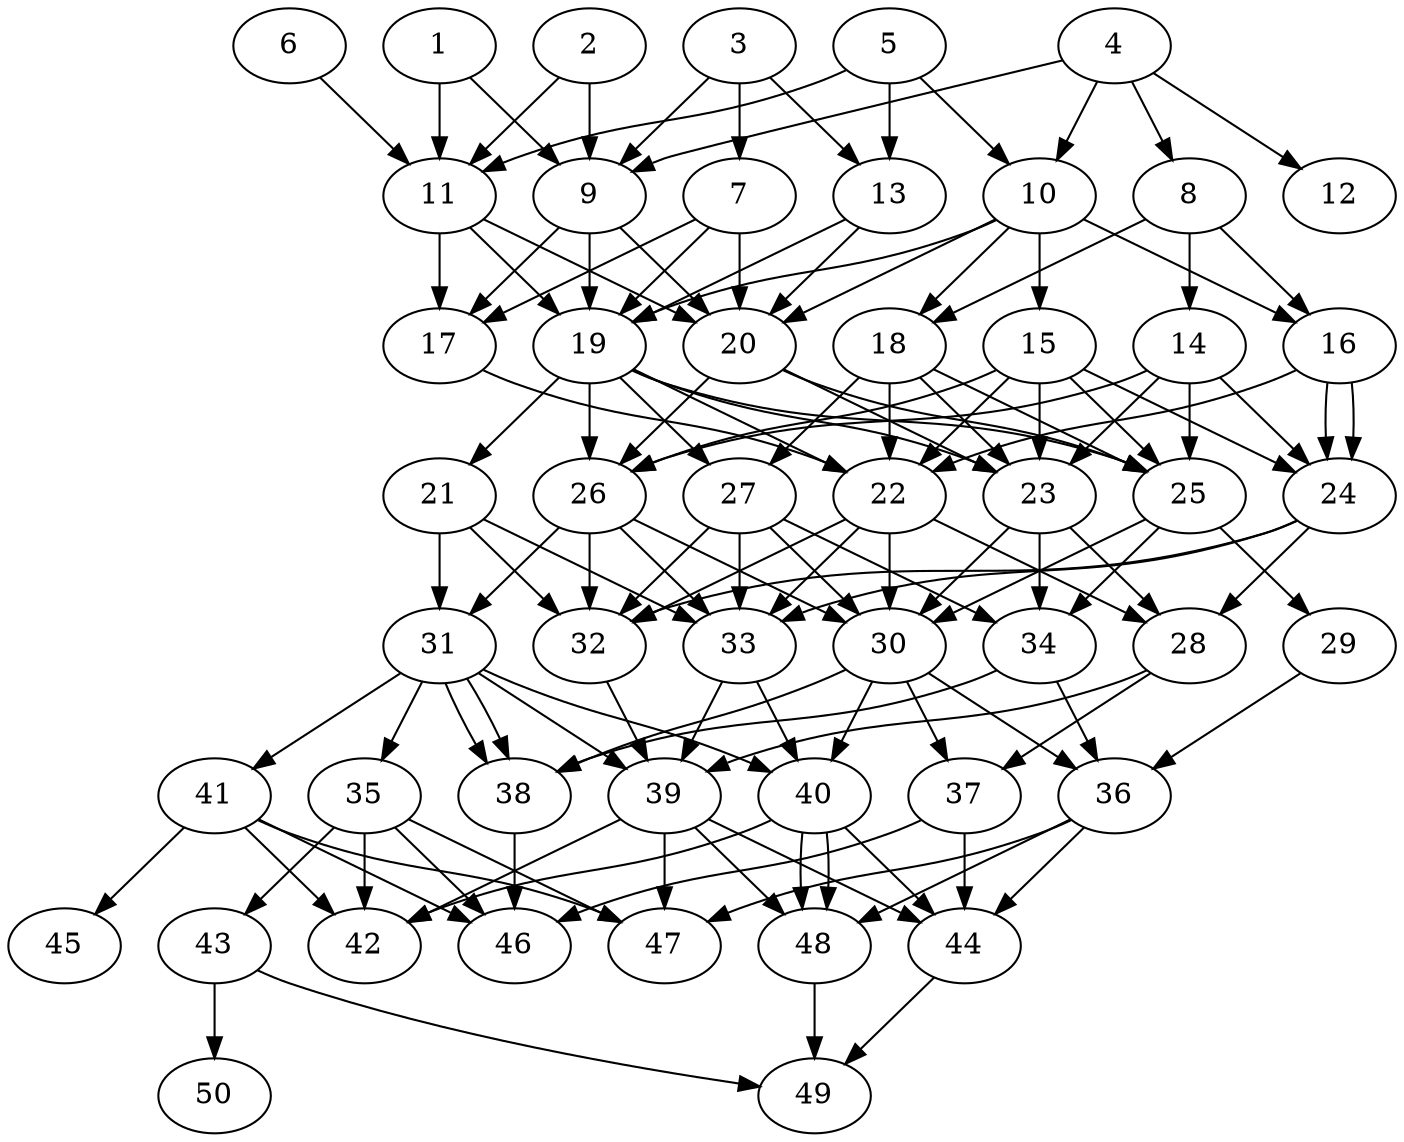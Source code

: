 // DAG automatically generated by daggen at Thu Oct  3 14:07:57 2019
// ./daggen --dot -n 50 --ccr 0.3 --fat 0.5 --regular 0.9 --density 0.7 --mindata 5242880 --maxdata 52428800 
digraph G {
  1 [size="169379840", alpha="0.17", expect_size="50813952"] 
  1 -> 9 [size ="50813952"]
  1 -> 11 [size ="50813952"]
  2 [size="169325227", alpha="0.15", expect_size="50797568"] 
  2 -> 9 [size ="50797568"]
  2 -> 11 [size ="50797568"]
  3 [size="114776747", alpha="0.03", expect_size="34433024"] 
  3 -> 7 [size ="34433024"]
  3 -> 9 [size ="34433024"]
  3 -> 13 [size ="34433024"]
  4 [size="136779093", alpha="0.07", expect_size="41033728"] 
  4 -> 8 [size ="41033728"]
  4 -> 9 [size ="41033728"]
  4 -> 10 [size ="41033728"]
  4 -> 12 [size ="41033728"]
  5 [size="38864213", alpha="0.00", expect_size="11659264"] 
  5 -> 10 [size ="11659264"]
  5 -> 11 [size ="11659264"]
  5 -> 13 [size ="11659264"]
  6 [size="42963627", alpha="0.14", expect_size="12889088"] 
  6 -> 11 [size ="12889088"]
  7 [size="54391467", alpha="0.15", expect_size="16317440"] 
  7 -> 17 [size ="16317440"]
  7 -> 19 [size ="16317440"]
  7 -> 20 [size ="16317440"]
  8 [size="172806827", alpha="0.18", expect_size="51842048"] 
  8 -> 14 [size ="51842048"]
  8 -> 16 [size ="51842048"]
  8 -> 18 [size ="51842048"]
  9 [size="98536107", alpha="0.10", expect_size="29560832"] 
  9 -> 17 [size ="29560832"]
  9 -> 19 [size ="29560832"]
  9 -> 20 [size ="29560832"]
  10 [size="85831680", alpha="0.07", expect_size="25749504"] 
  10 -> 15 [size ="25749504"]
  10 -> 16 [size ="25749504"]
  10 -> 18 [size ="25749504"]
  10 -> 19 [size ="25749504"]
  10 -> 20 [size ="25749504"]
  11 [size="109653333", alpha="0.20", expect_size="32896000"] 
  11 -> 17 [size ="32896000"]
  11 -> 19 [size ="32896000"]
  11 -> 20 [size ="32896000"]
  12 [size="83261440", alpha="0.14", expect_size="24978432"] 
  13 [size="45646507", alpha="0.18", expect_size="13693952"] 
  13 -> 19 [size ="13693952"]
  13 -> 20 [size ="13693952"]
  14 [size="72799573", alpha="0.16", expect_size="21839872"] 
  14 -> 23 [size ="21839872"]
  14 -> 24 [size ="21839872"]
  14 -> 25 [size ="21839872"]
  14 -> 26 [size ="21839872"]
  15 [size="129058133", alpha="0.12", expect_size="38717440"] 
  15 -> 22 [size ="38717440"]
  15 -> 23 [size ="38717440"]
  15 -> 24 [size ="38717440"]
  15 -> 25 [size ="38717440"]
  15 -> 26 [size ="38717440"]
  16 [size="132713813", alpha="0.12", expect_size="39814144"] 
  16 -> 22 [size ="39814144"]
  16 -> 24 [size ="39814144"]
  16 -> 24 [size ="39814144"]
  17 [size="81995093", alpha="0.06", expect_size="24598528"] 
  17 -> 22 [size ="24598528"]
  18 [size="42513067", alpha="0.14", expect_size="12753920"] 
  18 -> 22 [size ="12753920"]
  18 -> 23 [size ="12753920"]
  18 -> 25 [size ="12753920"]
  18 -> 27 [size ="12753920"]
  19 [size="24937813", alpha="0.00", expect_size="7481344"] 
  19 -> 21 [size ="7481344"]
  19 -> 22 [size ="7481344"]
  19 -> 23 [size ="7481344"]
  19 -> 25 [size ="7481344"]
  19 -> 26 [size ="7481344"]
  19 -> 27 [size ="7481344"]
  20 [size="102502400", alpha="0.05", expect_size="30750720"] 
  20 -> 23 [size ="30750720"]
  20 -> 25 [size ="30750720"]
  20 -> 26 [size ="30750720"]
  21 [size="160163840", alpha="0.09", expect_size="48049152"] 
  21 -> 31 [size ="48049152"]
  21 -> 32 [size ="48049152"]
  21 -> 33 [size ="48049152"]
  22 [size="156313600", alpha="0.12", expect_size="46894080"] 
  22 -> 28 [size ="46894080"]
  22 -> 30 [size ="46894080"]
  22 -> 32 [size ="46894080"]
  22 -> 33 [size ="46894080"]
  23 [size="107973973", alpha="0.08", expect_size="32392192"] 
  23 -> 28 [size ="32392192"]
  23 -> 30 [size ="32392192"]
  23 -> 34 [size ="32392192"]
  24 [size="93917867", alpha="0.19", expect_size="28175360"] 
  24 -> 28 [size ="28175360"]
  24 -> 32 [size ="28175360"]
  24 -> 33 [size ="28175360"]
  25 [size="65140053", alpha="0.12", expect_size="19542016"] 
  25 -> 29 [size ="19542016"]
  25 -> 30 [size ="19542016"]
  25 -> 34 [size ="19542016"]
  26 [size="157569707", alpha="0.09", expect_size="47270912"] 
  26 -> 30 [size ="47270912"]
  26 -> 31 [size ="47270912"]
  26 -> 32 [size ="47270912"]
  26 -> 33 [size ="47270912"]
  27 [size="98450773", alpha="0.10", expect_size="29535232"] 
  27 -> 30 [size ="29535232"]
  27 -> 32 [size ="29535232"]
  27 -> 33 [size ="29535232"]
  27 -> 34 [size ="29535232"]
  28 [size="143080107", alpha="0.12", expect_size="42924032"] 
  28 -> 37 [size ="42924032"]
  28 -> 39 [size ="42924032"]
  29 [size="96877227", alpha="0.03", expect_size="29063168"] 
  29 -> 36 [size ="29063168"]
  30 [size="99870720", alpha="0.03", expect_size="29961216"] 
  30 -> 36 [size ="29961216"]
  30 -> 37 [size ="29961216"]
  30 -> 38 [size ="29961216"]
  30 -> 40 [size ="29961216"]
  31 [size="139369813", alpha="0.15", expect_size="41810944"] 
  31 -> 35 [size ="41810944"]
  31 -> 38 [size ="41810944"]
  31 -> 38 [size ="41810944"]
  31 -> 39 [size ="41810944"]
  31 -> 40 [size ="41810944"]
  31 -> 41 [size ="41810944"]
  32 [size="52705280", alpha="0.16", expect_size="15811584"] 
  32 -> 39 [size ="15811584"]
  33 [size="149015893", alpha="0.20", expect_size="44704768"] 
  33 -> 39 [size ="44704768"]
  33 -> 40 [size ="44704768"]
  34 [size="53739520", alpha="0.10", expect_size="16121856"] 
  34 -> 36 [size ="16121856"]
  34 -> 38 [size ="16121856"]
  35 [size="43465387", alpha="0.16", expect_size="13039616"] 
  35 -> 42 [size ="13039616"]
  35 -> 43 [size ="13039616"]
  35 -> 46 [size ="13039616"]
  35 -> 47 [size ="13039616"]
  36 [size="139588267", alpha="0.15", expect_size="41876480"] 
  36 -> 44 [size ="41876480"]
  36 -> 47 [size ="41876480"]
  36 -> 48 [size ="41876480"]
  37 [size="53019307", alpha="0.03", expect_size="15905792"] 
  37 -> 44 [size ="15905792"]
  37 -> 46 [size ="15905792"]
  38 [size="135253333", alpha="0.14", expect_size="40576000"] 
  38 -> 46 [size ="40576000"]
  39 [size="69754880", alpha="0.07", expect_size="20926464"] 
  39 -> 42 [size ="20926464"]
  39 -> 44 [size ="20926464"]
  39 -> 47 [size ="20926464"]
  39 -> 48 [size ="20926464"]
  40 [size="94877013", alpha="0.09", expect_size="28463104"] 
  40 -> 42 [size ="28463104"]
  40 -> 44 [size ="28463104"]
  40 -> 48 [size ="28463104"]
  40 -> 48 [size ="28463104"]
  41 [size="121688747", alpha="0.10", expect_size="36506624"] 
  41 -> 42 [size ="36506624"]
  41 -> 45 [size ="36506624"]
  41 -> 46 [size ="36506624"]
  41 -> 47 [size ="36506624"]
  42 [size="85080747", alpha="0.09", expect_size="25524224"] 
  43 [size="50841600", alpha="0.19", expect_size="15252480"] 
  43 -> 49 [size ="15252480"]
  43 -> 50 [size ="15252480"]
  44 [size="47138133", alpha="0.19", expect_size="14141440"] 
  44 -> 49 [size ="14141440"]
  45 [size="129303893", alpha="0.05", expect_size="38791168"] 
  46 [size="94341120", alpha="0.09", expect_size="28302336"] 
  47 [size="57490773", alpha="0.03", expect_size="17247232"] 
  48 [size="83275093", alpha="0.13", expect_size="24982528"] 
  48 -> 49 [size ="24982528"]
  49 [size="39444480", alpha="0.14", expect_size="11833344"] 
  50 [size="90750293", alpha="0.04", expect_size="27225088"] 
}
